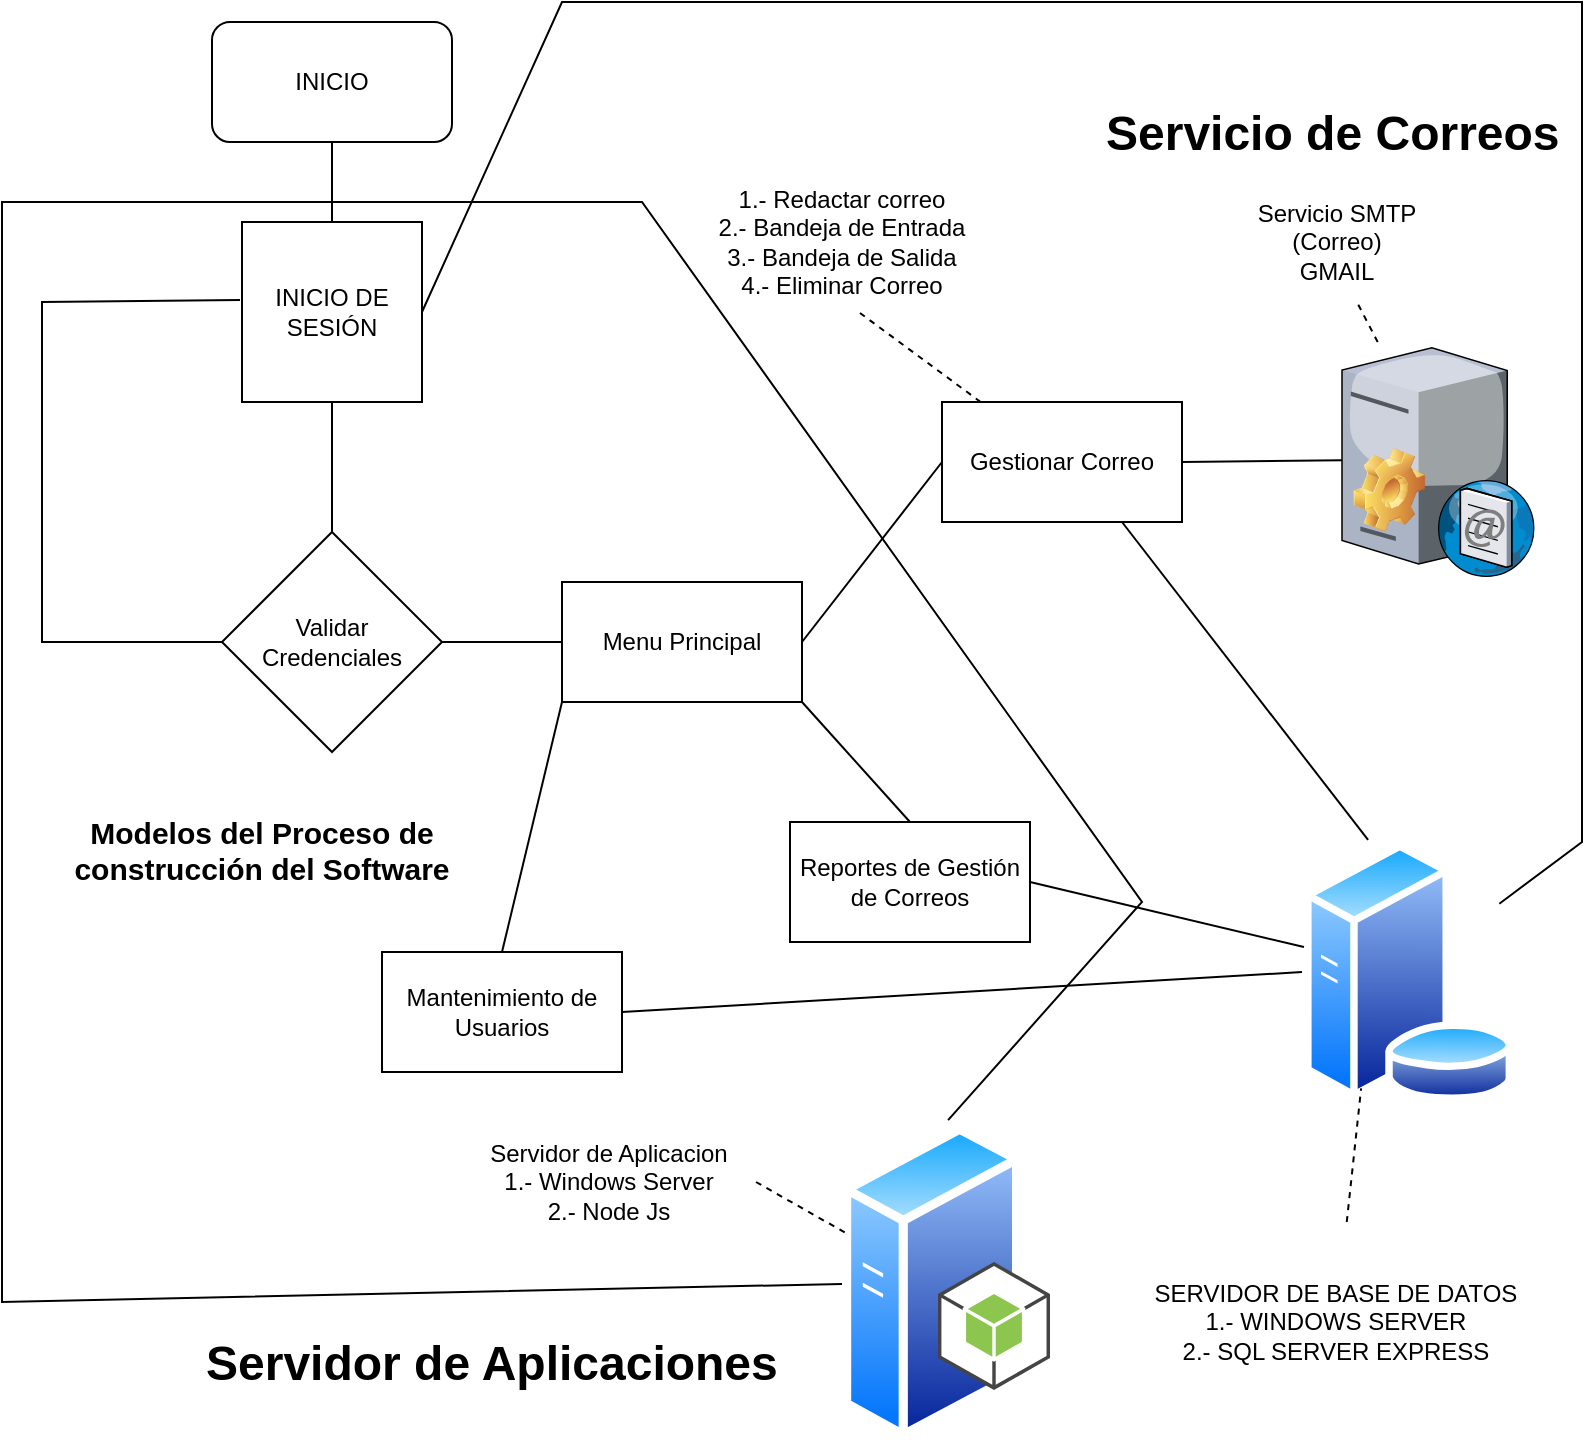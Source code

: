 <mxfile version="24.7.16">
  <diagram name="Página-1" id="oD2jVdTmLFTgkb-JgAFI">
    <mxGraphModel dx="1912" dy="995" grid="1" gridSize="10" guides="1" tooltips="1" connect="1" arrows="1" fold="1" page="1" pageScale="1" pageWidth="827" pageHeight="1169" math="0" shadow="0">
      <root>
        <mxCell id="0" />
        <mxCell id="1" parent="0" />
        <mxCell id="BYQ6nLd5p58p7Mj93vRJ-2" value="INICIO" style="rounded=1;whiteSpace=wrap;html=1;" vertex="1" parent="1">
          <mxGeometry x="125" y="20" width="120" height="60" as="geometry" />
        </mxCell>
        <mxCell id="BYQ6nLd5p58p7Mj93vRJ-3" value="INICIO DE SESIÓN" style="whiteSpace=wrap;html=1;aspect=fixed;" vertex="1" parent="1">
          <mxGeometry x="140" y="120" width="90" height="90" as="geometry" />
        </mxCell>
        <mxCell id="BYQ6nLd5p58p7Mj93vRJ-4" value="" style="endArrow=none;html=1;rounded=0;entryX=0.5;entryY=1;entryDx=0;entryDy=0;exitX=0.5;exitY=0;exitDx=0;exitDy=0;" edge="1" parent="1" source="BYQ6nLd5p58p7Mj93vRJ-3" target="BYQ6nLd5p58p7Mj93vRJ-2">
          <mxGeometry width="50" height="50" relative="1" as="geometry">
            <mxPoint x="35" y="120" as="sourcePoint" />
            <mxPoint x="85" y="70" as="targetPoint" />
          </mxGeometry>
        </mxCell>
        <mxCell id="BYQ6nLd5p58p7Mj93vRJ-5" value="Validar Credenciales" style="rhombus;whiteSpace=wrap;html=1;" vertex="1" parent="1">
          <mxGeometry x="130" y="275" width="110" height="110" as="geometry" />
        </mxCell>
        <mxCell id="BYQ6nLd5p58p7Mj93vRJ-6" value="" style="endArrow=none;html=1;rounded=0;entryX=0.5;entryY=1;entryDx=0;entryDy=0;exitX=0.5;exitY=0;exitDx=0;exitDy=0;" edge="1" parent="1" source="BYQ6nLd5p58p7Mj93vRJ-5" target="BYQ6nLd5p58p7Mj93vRJ-3">
          <mxGeometry width="50" height="50" relative="1" as="geometry">
            <mxPoint x="40" y="260" as="sourcePoint" />
            <mxPoint x="90" y="210" as="targetPoint" />
          </mxGeometry>
        </mxCell>
        <mxCell id="BYQ6nLd5p58p7Mj93vRJ-7" value="Menu Principal" style="rounded=0;whiteSpace=wrap;html=1;" vertex="1" parent="1">
          <mxGeometry x="300" y="300" width="120" height="60" as="geometry" />
        </mxCell>
        <mxCell id="BYQ6nLd5p58p7Mj93vRJ-8" value="" style="endArrow=none;html=1;rounded=0;exitX=1;exitY=0.5;exitDx=0;exitDy=0;entryX=0;entryY=0.5;entryDx=0;entryDy=0;" edge="1" parent="1" source="BYQ6nLd5p58p7Mj93vRJ-5" target="BYQ6nLd5p58p7Mj93vRJ-7">
          <mxGeometry width="50" height="50" relative="1" as="geometry">
            <mxPoint x="390" y="410" as="sourcePoint" />
            <mxPoint x="440" y="360" as="targetPoint" />
          </mxGeometry>
        </mxCell>
        <mxCell id="BYQ6nLd5p58p7Mj93vRJ-9" value="" style="endArrow=none;html=1;rounded=0;entryX=0;entryY=0.5;entryDx=0;entryDy=0;entryPerimeter=0;exitX=-0.011;exitY=0.433;exitDx=0;exitDy=0;exitPerimeter=0;" edge="1" parent="1" source="BYQ6nLd5p58p7Mj93vRJ-3" target="BYQ6nLd5p58p7Mj93vRJ-5">
          <mxGeometry width="50" height="50" relative="1" as="geometry">
            <mxPoint x="40" y="350" as="sourcePoint" />
            <mxPoint x="90" y="300" as="targetPoint" />
            <Array as="points">
              <mxPoint x="40" y="160" />
              <mxPoint x="40" y="330" />
            </Array>
          </mxGeometry>
        </mxCell>
        <mxCell id="BYQ6nLd5p58p7Mj93vRJ-10" value="Gestionar Correo" style="rounded=0;whiteSpace=wrap;html=1;" vertex="1" parent="1">
          <mxGeometry x="490" y="210" width="120" height="60" as="geometry" />
        </mxCell>
        <mxCell id="BYQ6nLd5p58p7Mj93vRJ-11" value="" style="endArrow=none;html=1;rounded=0;entryX=0;entryY=0.5;entryDx=0;entryDy=0;exitX=1;exitY=0.5;exitDx=0;exitDy=0;" edge="1" parent="1" source="BYQ6nLd5p58p7Mj93vRJ-7" target="BYQ6nLd5p58p7Mj93vRJ-10">
          <mxGeometry width="50" height="50" relative="1" as="geometry">
            <mxPoint x="390" y="410" as="sourcePoint" />
            <mxPoint x="440" y="360" as="targetPoint" />
          </mxGeometry>
        </mxCell>
        <mxCell id="BYQ6nLd5p58p7Mj93vRJ-12" value="1.- Redactar correo&lt;div&gt;2.- Bandeja de Entrada&lt;/div&gt;&lt;div&gt;3.- Bandeja de Salida&lt;/div&gt;&lt;div&gt;4.- Eliminar Correo&lt;/div&gt;" style="text;html=1;align=center;verticalAlign=middle;whiteSpace=wrap;rounded=0;" vertex="1" parent="1">
          <mxGeometry x="370" y="95" width="140" height="70" as="geometry" />
        </mxCell>
        <mxCell id="BYQ6nLd5p58p7Mj93vRJ-13" value="" style="endArrow=none;dashed=1;html=1;rounded=0;entryX=0.55;entryY=0.986;entryDx=0;entryDy=0;entryPerimeter=0;" edge="1" parent="1" source="BYQ6nLd5p58p7Mj93vRJ-10" target="BYQ6nLd5p58p7Mj93vRJ-12">
          <mxGeometry width="50" height="50" relative="1" as="geometry">
            <mxPoint x="390" y="410" as="sourcePoint" />
            <mxPoint x="440" y="360" as="targetPoint" />
          </mxGeometry>
        </mxCell>
        <mxCell id="BYQ6nLd5p58p7Mj93vRJ-16" value="" style="group" vertex="1" connectable="0" parent="1">
          <mxGeometry x="690" y="180" width="100" height="150" as="geometry" />
        </mxCell>
        <mxCell id="BYQ6nLd5p58p7Mj93vRJ-15" value="" style="verticalLabelPosition=bottom;sketch=0;aspect=fixed;html=1;verticalAlign=top;strokeColor=none;align=center;outlineConnect=0;shape=mxgraph.citrix.smtp_server;" vertex="1" parent="BYQ6nLd5p58p7Mj93vRJ-16">
          <mxGeometry width="96.774" height="117.152" as="geometry" />
        </mxCell>
        <mxCell id="BYQ6nLd5p58p7Mj93vRJ-14" value="" style="shape=image;html=1;verticalLabelPosition=bottom;verticalAlign=top;imageAspect=1;aspect=fixed;image=img/clipart/Gear_128x128.png" vertex="1" parent="BYQ6nLd5p58p7Mj93vRJ-16">
          <mxGeometry x="5.697" y="52.941" width="35.835" height="42.037" as="geometry" />
        </mxCell>
        <mxCell id="BYQ6nLd5p58p7Mj93vRJ-17" value="" style="endArrow=none;html=1;rounded=0;exitX=1;exitY=0.5;exitDx=0;exitDy=0;" edge="1" parent="1" source="BYQ6nLd5p58p7Mj93vRJ-10" target="BYQ6nLd5p58p7Mj93vRJ-15">
          <mxGeometry width="50" height="50" relative="1" as="geometry">
            <mxPoint x="390" y="410" as="sourcePoint" />
            <mxPoint x="440" y="360" as="targetPoint" />
          </mxGeometry>
        </mxCell>
        <mxCell id="BYQ6nLd5p58p7Mj93vRJ-18" value="Reportes de Gestión de Correos" style="rounded=0;whiteSpace=wrap;html=1;" vertex="1" parent="1">
          <mxGeometry x="414" y="420" width="120" height="60" as="geometry" />
        </mxCell>
        <mxCell id="BYQ6nLd5p58p7Mj93vRJ-19" value="Mantenimiento de Usuarios" style="rounded=0;whiteSpace=wrap;html=1;" vertex="1" parent="1">
          <mxGeometry x="210" y="485" width="120" height="60" as="geometry" />
        </mxCell>
        <mxCell id="BYQ6nLd5p58p7Mj93vRJ-20" value="" style="endArrow=none;html=1;rounded=0;entryX=1;entryY=1;entryDx=0;entryDy=0;exitX=0.5;exitY=0;exitDx=0;exitDy=0;" edge="1" parent="1" source="BYQ6nLd5p58p7Mj93vRJ-18" target="BYQ6nLd5p58p7Mj93vRJ-7">
          <mxGeometry width="50" height="50" relative="1" as="geometry">
            <mxPoint x="390" y="410" as="sourcePoint" />
            <mxPoint x="440" y="360" as="targetPoint" />
          </mxGeometry>
        </mxCell>
        <mxCell id="BYQ6nLd5p58p7Mj93vRJ-21" value="" style="endArrow=none;html=1;rounded=0;exitX=0.5;exitY=0;exitDx=0;exitDy=0;entryX=0;entryY=1;entryDx=0;entryDy=0;" edge="1" parent="1" source="BYQ6nLd5p58p7Mj93vRJ-19" target="BYQ6nLd5p58p7Mj93vRJ-7">
          <mxGeometry width="50" height="50" relative="1" as="geometry">
            <mxPoint x="390" y="410" as="sourcePoint" />
            <mxPoint x="440" y="360" as="targetPoint" />
          </mxGeometry>
        </mxCell>
        <mxCell id="BYQ6nLd5p58p7Mj93vRJ-24" value="" style="image;aspect=fixed;perimeter=ellipsePerimeter;html=1;align=center;shadow=0;dashed=0;spacingTop=3;image=img/lib/active_directory/database_server.svg;" vertex="1" parent="1">
          <mxGeometry x="670" y="430" width="106.6" height="130" as="geometry" />
        </mxCell>
        <mxCell id="BYQ6nLd5p58p7Mj93vRJ-25" value="" style="endArrow=none;html=1;rounded=0;entryX=1;entryY=0.5;entryDx=0;entryDy=0;" edge="1" parent="1" source="BYQ6nLd5p58p7Mj93vRJ-24" target="BYQ6nLd5p58p7Mj93vRJ-18">
          <mxGeometry width="50" height="50" relative="1" as="geometry">
            <mxPoint x="390" y="410" as="sourcePoint" />
            <mxPoint x="440" y="360" as="targetPoint" />
          </mxGeometry>
        </mxCell>
        <mxCell id="BYQ6nLd5p58p7Mj93vRJ-26" value="" style="endArrow=none;html=1;rounded=0;exitX=1;exitY=0.5;exitDx=0;exitDy=0;entryX=0;entryY=0.5;entryDx=0;entryDy=0;" edge="1" parent="1" source="BYQ6nLd5p58p7Mj93vRJ-19" target="BYQ6nLd5p58p7Mj93vRJ-24">
          <mxGeometry width="50" height="50" relative="1" as="geometry">
            <mxPoint x="390" y="410" as="sourcePoint" />
            <mxPoint x="440" y="360" as="targetPoint" />
          </mxGeometry>
        </mxCell>
        <mxCell id="BYQ6nLd5p58p7Mj93vRJ-28" value="" style="endArrow=none;html=1;rounded=0;exitX=1;exitY=0.5;exitDx=0;exitDy=0;" edge="1" parent="1" source="BYQ6nLd5p58p7Mj93vRJ-3" target="BYQ6nLd5p58p7Mj93vRJ-24">
          <mxGeometry width="50" height="50" relative="1" as="geometry">
            <mxPoint x="390" y="410" as="sourcePoint" />
            <mxPoint x="440" y="360" as="targetPoint" />
            <Array as="points">
              <mxPoint x="300" y="10" />
              <mxPoint x="810" y="10" />
              <mxPoint x="810" y="430" />
            </Array>
          </mxGeometry>
        </mxCell>
        <mxCell id="BYQ6nLd5p58p7Mj93vRJ-29" value="SERVIDOR DE BASE DE DATOS&lt;div&gt;1.- WINDOWS SERVER&lt;/div&gt;&lt;div&gt;2.- SQL SERVER EXPRESS&lt;/div&gt;" style="text;html=1;align=center;verticalAlign=middle;whiteSpace=wrap;rounded=0;" vertex="1" parent="1">
          <mxGeometry x="590" y="620" width="194" height="100" as="geometry" />
        </mxCell>
        <mxCell id="BYQ6nLd5p58p7Mj93vRJ-30" value="Servicio SMTP&lt;div&gt;(Correo)&lt;/div&gt;&lt;div&gt;GMAIL&lt;/div&gt;" style="text;html=1;align=center;verticalAlign=middle;whiteSpace=wrap;rounded=0;" vertex="1" parent="1">
          <mxGeometry x="643.5" y="100" width="87" height="60" as="geometry" />
        </mxCell>
        <mxCell id="BYQ6nLd5p58p7Mj93vRJ-31" value="" style="endArrow=none;dashed=1;html=1;rounded=0;entryX=0.626;entryY=1.017;entryDx=0;entryDy=0;entryPerimeter=0;" edge="1" parent="1" source="BYQ6nLd5p58p7Mj93vRJ-15" target="BYQ6nLd5p58p7Mj93vRJ-30">
          <mxGeometry width="50" height="50" relative="1" as="geometry">
            <mxPoint x="390" y="410" as="sourcePoint" />
            <mxPoint x="440" y="360" as="targetPoint" />
          </mxGeometry>
        </mxCell>
        <mxCell id="BYQ6nLd5p58p7Mj93vRJ-32" value="" style="endArrow=none;dashed=1;html=1;rounded=0;entryX=0.25;entryY=1;entryDx=0;entryDy=0;" edge="1" parent="1" source="BYQ6nLd5p58p7Mj93vRJ-29" target="BYQ6nLd5p58p7Mj93vRJ-24">
          <mxGeometry width="50" height="50" relative="1" as="geometry">
            <mxPoint x="534" y="620" as="sourcePoint" />
            <mxPoint x="584" y="570" as="targetPoint" />
          </mxGeometry>
        </mxCell>
        <mxCell id="BYQ6nLd5p58p7Mj93vRJ-37" value="" style="group" vertex="1" connectable="0" parent="1">
          <mxGeometry x="440" y="570" width="104" height="160" as="geometry" />
        </mxCell>
        <mxCell id="BYQ6nLd5p58p7Mj93vRJ-35" value="" style="image;aspect=fixed;perimeter=ellipsePerimeter;html=1;align=center;shadow=0;dashed=0;spacingTop=3;image=img/lib/active_directory/generic_server.svg;" vertex="1" parent="BYQ6nLd5p58p7Mj93vRJ-37">
          <mxGeometry width="89.6" height="160" as="geometry" />
        </mxCell>
        <mxCell id="BYQ6nLd5p58p7Mj93vRJ-36" value="" style="outlineConnect=0;dashed=0;verticalLabelPosition=bottom;verticalAlign=top;align=center;html=1;shape=mxgraph.aws3.android;fillColor=#8CC64F;gradientColor=none;" vertex="1" parent="BYQ6nLd5p58p7Mj93vRJ-37">
          <mxGeometry x="48" y="70" width="56" height="64" as="geometry" />
        </mxCell>
        <mxCell id="BYQ6nLd5p58p7Mj93vRJ-41" value="" style="endArrow=none;html=1;rounded=0;entryX=0.592;entryY=-0.006;entryDx=0;entryDy=0;entryPerimeter=0;" edge="1" parent="BYQ6nLd5p58p7Mj93vRJ-37" source="BYQ6nLd5p58p7Mj93vRJ-35" target="BYQ6nLd5p58p7Mj93vRJ-35">
          <mxGeometry width="50" height="50" relative="1" as="geometry">
            <mxPoint x="10" y="90" as="sourcePoint" />
            <mxPoint y="-210" as="targetPoint" />
            <Array as="points">
              <mxPoint x="-420" y="90" />
              <mxPoint x="-420" y="-460" />
              <mxPoint x="-100" y="-460" />
              <mxPoint x="150" y="-110" />
            </Array>
          </mxGeometry>
        </mxCell>
        <mxCell id="BYQ6nLd5p58p7Mj93vRJ-38" value="" style="endArrow=none;html=1;rounded=0;entryX=0.75;entryY=1;entryDx=0;entryDy=0;exitX=0.31;exitY=-0.008;exitDx=0;exitDy=0;exitPerimeter=0;" edge="1" parent="1" source="BYQ6nLd5p58p7Mj93vRJ-24" target="BYQ6nLd5p58p7Mj93vRJ-10">
          <mxGeometry width="50" height="50" relative="1" as="geometry">
            <mxPoint x="390" y="410" as="sourcePoint" />
            <mxPoint x="440" y="360" as="targetPoint" />
          </mxGeometry>
        </mxCell>
        <mxCell id="BYQ6nLd5p58p7Mj93vRJ-40" value="&lt;h1 style=&quot;margin-top: 0px;&quot;&gt;Servicio de Correos&lt;/h1&gt;&lt;div&gt;&lt;br&gt;&lt;/div&gt;" style="text;html=1;whiteSpace=wrap;overflow=hidden;rounded=0;" vertex="1" parent="1">
          <mxGeometry x="570" y="55" width="240" height="40" as="geometry" />
        </mxCell>
        <mxCell id="BYQ6nLd5p58p7Mj93vRJ-42" value="&lt;h1 style=&quot;margin-top: 0px;&quot;&gt;Servidor de Aplicaciones&lt;/h1&gt;" style="text;html=1;whiteSpace=wrap;overflow=hidden;rounded=0;" vertex="1" parent="1">
          <mxGeometry x="120" y="670" width="310" height="40" as="geometry" />
        </mxCell>
        <mxCell id="BYQ6nLd5p58p7Mj93vRJ-43" value="Servidor de Aplicacion&lt;div&gt;1.- Windows Server&lt;/div&gt;&lt;div&gt;2.- Node Js&lt;/div&gt;" style="text;html=1;align=center;verticalAlign=middle;whiteSpace=wrap;rounded=0;" vertex="1" parent="1">
          <mxGeometry x="250" y="570" width="147" height="60" as="geometry" />
        </mxCell>
        <mxCell id="BYQ6nLd5p58p7Mj93vRJ-44" value="" style="endArrow=none;dashed=1;html=1;rounded=0;exitX=1;exitY=0.5;exitDx=0;exitDy=0;" edge="1" parent="1" source="BYQ6nLd5p58p7Mj93vRJ-43" target="BYQ6nLd5p58p7Mj93vRJ-35">
          <mxGeometry width="50" height="50" relative="1" as="geometry">
            <mxPoint x="390" y="410" as="sourcePoint" />
            <mxPoint x="440" y="360" as="targetPoint" />
          </mxGeometry>
        </mxCell>
        <mxCell id="BYQ6nLd5p58p7Mj93vRJ-45" value="&lt;h1 style=&quot;margin-top: 0px; font-size: 15px;&quot;&gt;Modelos del Proceso de construcción del Software&lt;/h1&gt;" style="text;html=1;whiteSpace=wrap;overflow=hidden;rounded=0;align=center;fontSize=15;" vertex="1" parent="1">
          <mxGeometry x="50" y="410" width="200" height="50" as="geometry" />
        </mxCell>
      </root>
    </mxGraphModel>
  </diagram>
</mxfile>
